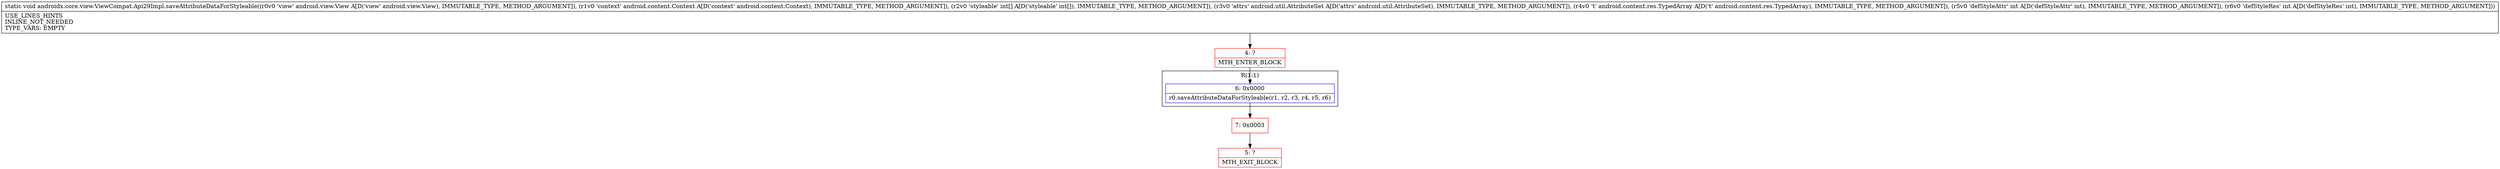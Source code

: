 digraph "CFG forandroidx.core.view.ViewCompat.Api29Impl.saveAttributeDataForStyleable(Landroid\/view\/View;Landroid\/content\/Context;[ILandroid\/util\/AttributeSet;Landroid\/content\/res\/TypedArray;II)V" {
subgraph cluster_Region_282100529 {
label = "R(1:1)";
node [shape=record,color=blue];
Node_6 [shape=record,label="{6\:\ 0x0000|r0.saveAttributeDataForStyleable(r1, r2, r3, r4, r5, r6)\l}"];
}
Node_4 [shape=record,color=red,label="{4\:\ ?|MTH_ENTER_BLOCK\l}"];
Node_7 [shape=record,color=red,label="{7\:\ 0x0003}"];
Node_5 [shape=record,color=red,label="{5\:\ ?|MTH_EXIT_BLOCK\l}"];
MethodNode[shape=record,label="{static void androidx.core.view.ViewCompat.Api29Impl.saveAttributeDataForStyleable((r0v0 'view' android.view.View A[D('view' android.view.View), IMMUTABLE_TYPE, METHOD_ARGUMENT]), (r1v0 'context' android.content.Context A[D('context' android.content.Context), IMMUTABLE_TYPE, METHOD_ARGUMENT]), (r2v0 'styleable' int[] A[D('styleable' int[]), IMMUTABLE_TYPE, METHOD_ARGUMENT]), (r3v0 'attrs' android.util.AttributeSet A[D('attrs' android.util.AttributeSet), IMMUTABLE_TYPE, METHOD_ARGUMENT]), (r4v0 't' android.content.res.TypedArray A[D('t' android.content.res.TypedArray), IMMUTABLE_TYPE, METHOD_ARGUMENT]), (r5v0 'defStyleAttr' int A[D('defStyleAttr' int), IMMUTABLE_TYPE, METHOD_ARGUMENT]), (r6v0 'defStyleRes' int A[D('defStyleRes' int), IMMUTABLE_TYPE, METHOD_ARGUMENT]))  | USE_LINES_HINTS\lINLINE_NOT_NEEDED\lTYPE_VARS: EMPTY\l}"];
MethodNode -> Node_4;Node_6 -> Node_7;
Node_4 -> Node_6;
Node_7 -> Node_5;
}

